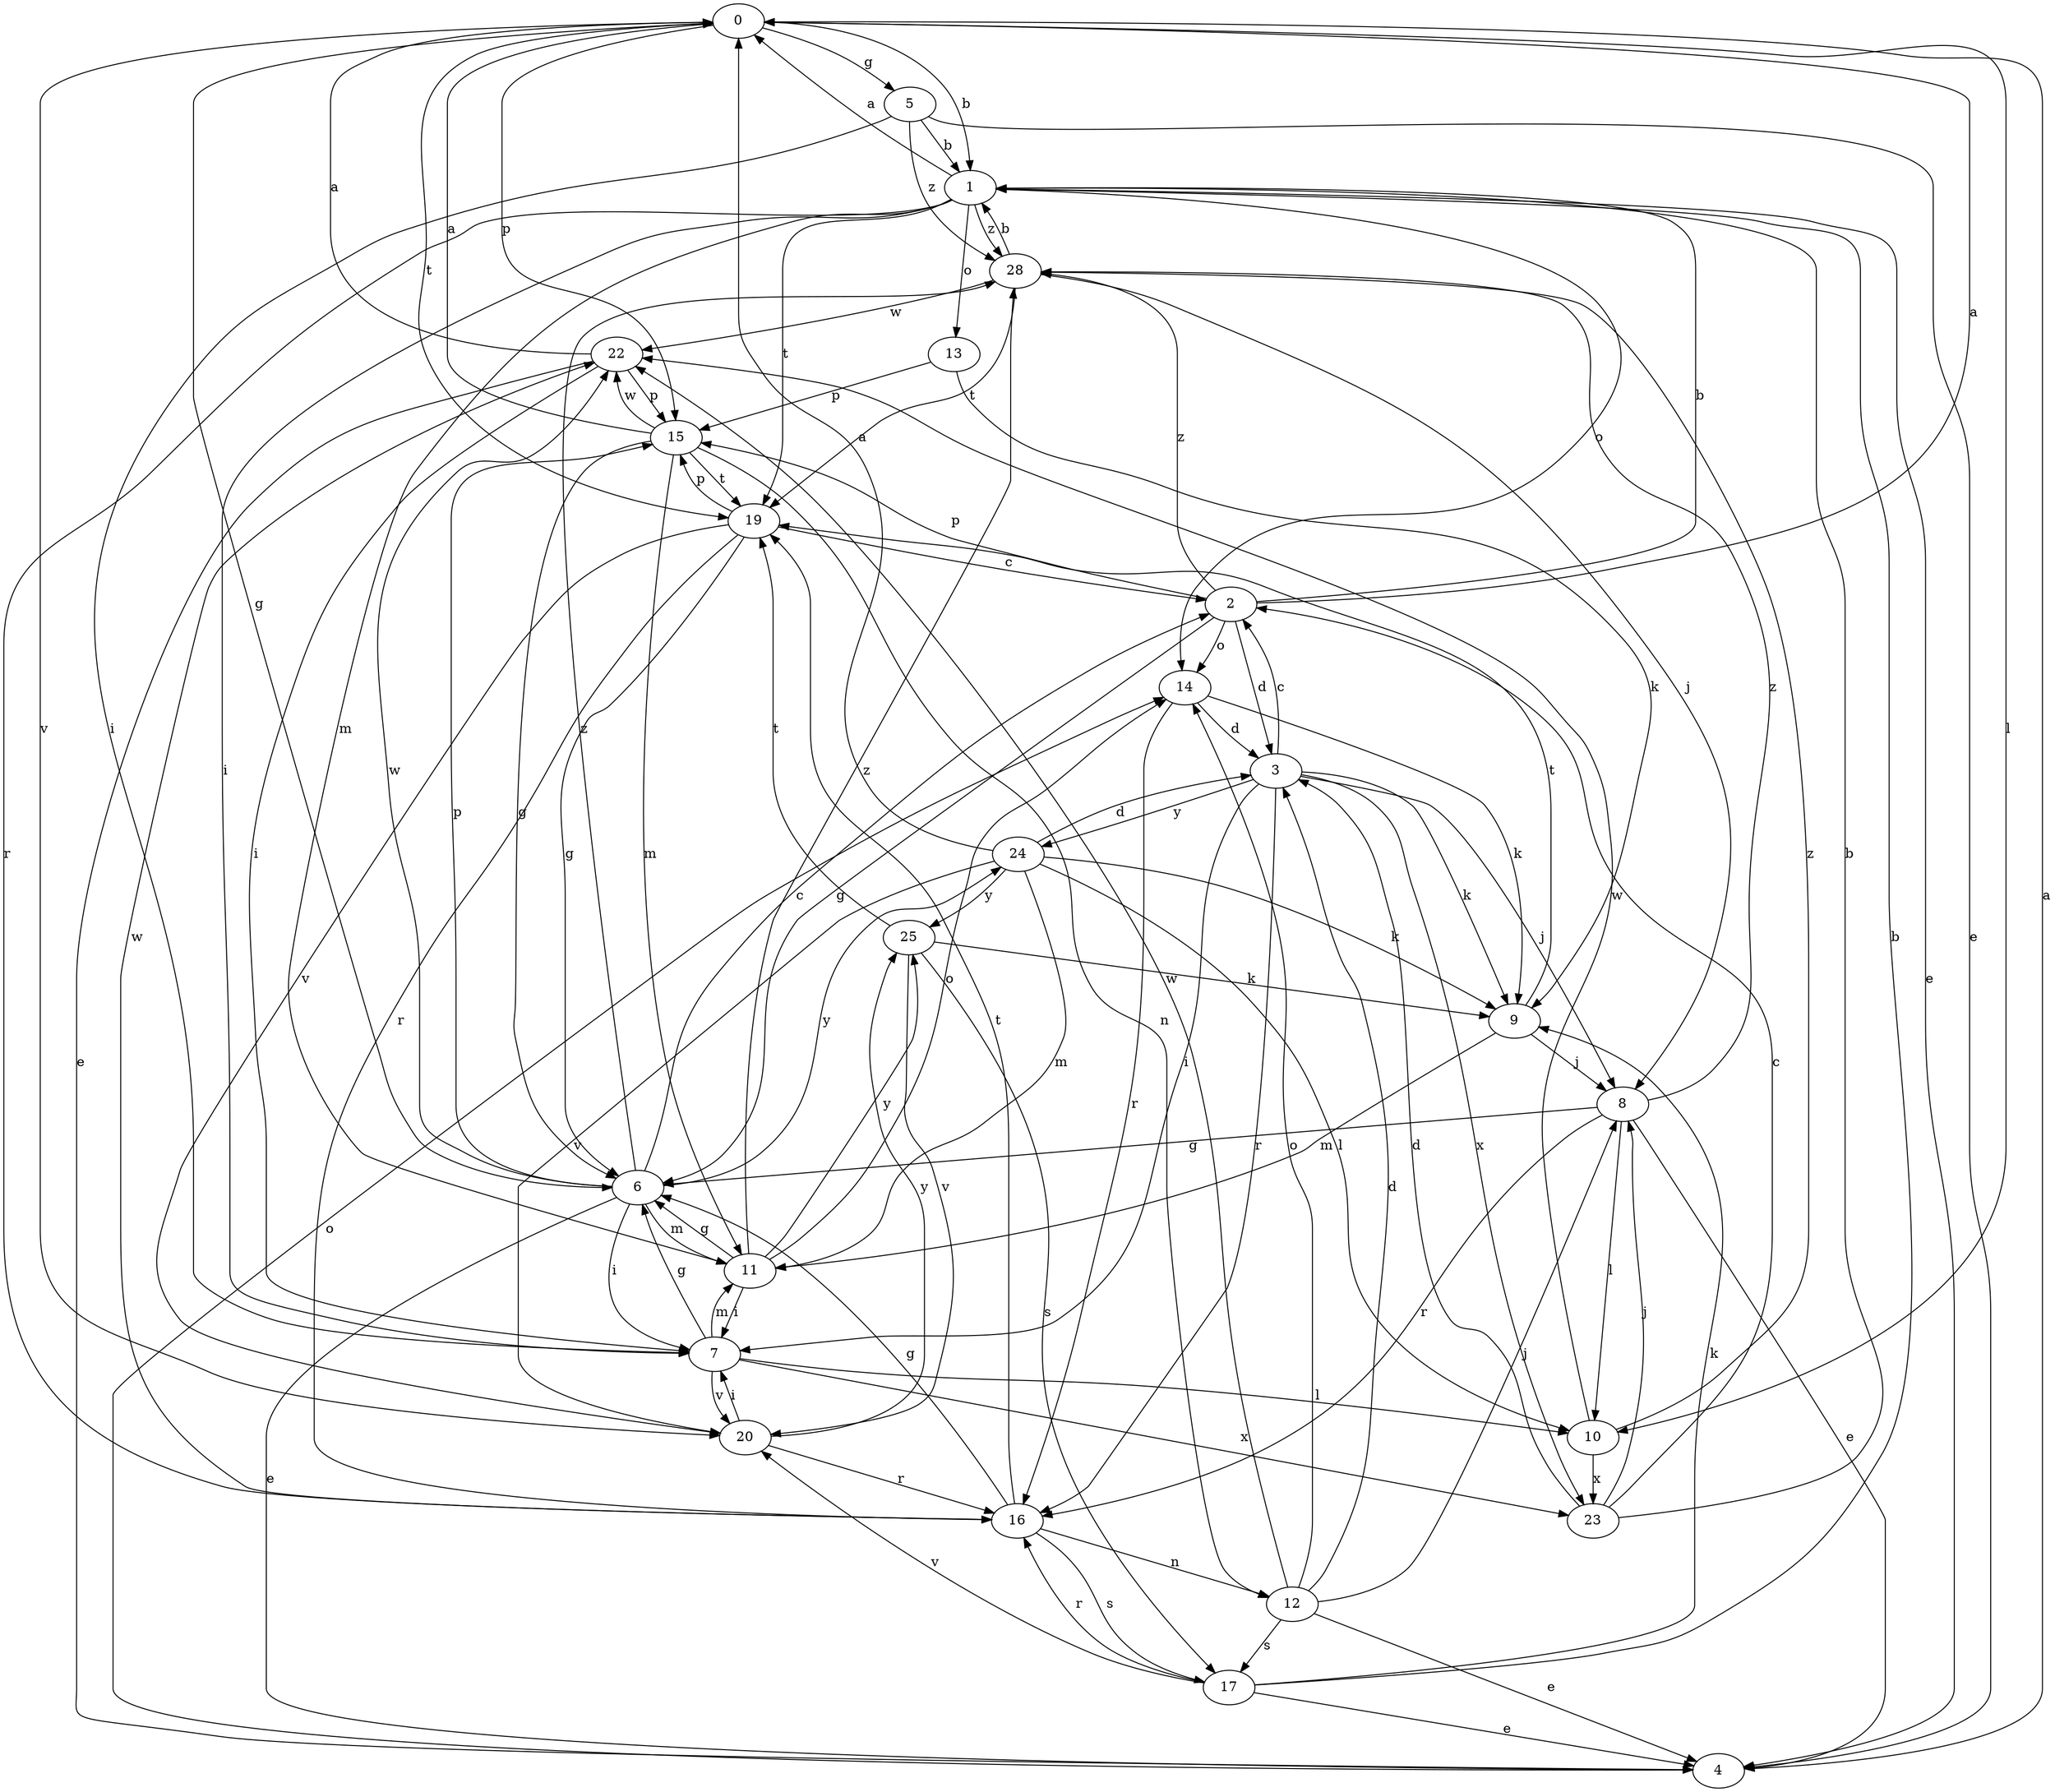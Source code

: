 strict digraph  {
0;
1;
2;
3;
4;
5;
6;
7;
8;
9;
10;
11;
12;
13;
14;
15;
16;
17;
19;
20;
22;
23;
24;
25;
28;
0 -> 1  [label=b];
0 -> 5  [label=g];
0 -> 6  [label=g];
0 -> 10  [label=l];
0 -> 15  [label=p];
0 -> 19  [label=t];
0 -> 20  [label=v];
1 -> 0  [label=a];
1 -> 4  [label=e];
1 -> 7  [label=i];
1 -> 11  [label=m];
1 -> 13  [label=o];
1 -> 14  [label=o];
1 -> 16  [label=r];
1 -> 19  [label=t];
1 -> 28  [label=z];
2 -> 0  [label=a];
2 -> 1  [label=b];
2 -> 3  [label=d];
2 -> 6  [label=g];
2 -> 14  [label=o];
2 -> 15  [label=p];
2 -> 28  [label=z];
3 -> 2  [label=c];
3 -> 7  [label=i];
3 -> 8  [label=j];
3 -> 9  [label=k];
3 -> 16  [label=r];
3 -> 23  [label=x];
3 -> 24  [label=y];
4 -> 0  [label=a];
4 -> 14  [label=o];
5 -> 1  [label=b];
5 -> 4  [label=e];
5 -> 7  [label=i];
5 -> 28  [label=z];
6 -> 2  [label=c];
6 -> 4  [label=e];
6 -> 7  [label=i];
6 -> 11  [label=m];
6 -> 15  [label=p];
6 -> 22  [label=w];
6 -> 24  [label=y];
6 -> 28  [label=z];
7 -> 6  [label=g];
7 -> 10  [label=l];
7 -> 11  [label=m];
7 -> 20  [label=v];
7 -> 23  [label=x];
8 -> 4  [label=e];
8 -> 6  [label=g];
8 -> 10  [label=l];
8 -> 16  [label=r];
8 -> 28  [label=z];
9 -> 8  [label=j];
9 -> 11  [label=m];
9 -> 19  [label=t];
10 -> 22  [label=w];
10 -> 23  [label=x];
10 -> 28  [label=z];
11 -> 6  [label=g];
11 -> 7  [label=i];
11 -> 14  [label=o];
11 -> 25  [label=y];
11 -> 28  [label=z];
12 -> 3  [label=d];
12 -> 4  [label=e];
12 -> 8  [label=j];
12 -> 14  [label=o];
12 -> 17  [label=s];
12 -> 22  [label=w];
13 -> 9  [label=k];
13 -> 15  [label=p];
14 -> 3  [label=d];
14 -> 9  [label=k];
14 -> 16  [label=r];
15 -> 0  [label=a];
15 -> 6  [label=g];
15 -> 11  [label=m];
15 -> 12  [label=n];
15 -> 19  [label=t];
15 -> 22  [label=w];
16 -> 6  [label=g];
16 -> 12  [label=n];
16 -> 17  [label=s];
16 -> 19  [label=t];
16 -> 22  [label=w];
17 -> 1  [label=b];
17 -> 4  [label=e];
17 -> 9  [label=k];
17 -> 16  [label=r];
17 -> 20  [label=v];
19 -> 2  [label=c];
19 -> 6  [label=g];
19 -> 15  [label=p];
19 -> 16  [label=r];
19 -> 20  [label=v];
20 -> 7  [label=i];
20 -> 16  [label=r];
20 -> 25  [label=y];
22 -> 0  [label=a];
22 -> 4  [label=e];
22 -> 7  [label=i];
22 -> 15  [label=p];
23 -> 1  [label=b];
23 -> 2  [label=c];
23 -> 3  [label=d];
23 -> 8  [label=j];
24 -> 0  [label=a];
24 -> 3  [label=d];
24 -> 9  [label=k];
24 -> 10  [label=l];
24 -> 11  [label=m];
24 -> 20  [label=v];
24 -> 25  [label=y];
25 -> 9  [label=k];
25 -> 17  [label=s];
25 -> 19  [label=t];
25 -> 20  [label=v];
28 -> 1  [label=b];
28 -> 8  [label=j];
28 -> 19  [label=t];
28 -> 22  [label=w];
}
